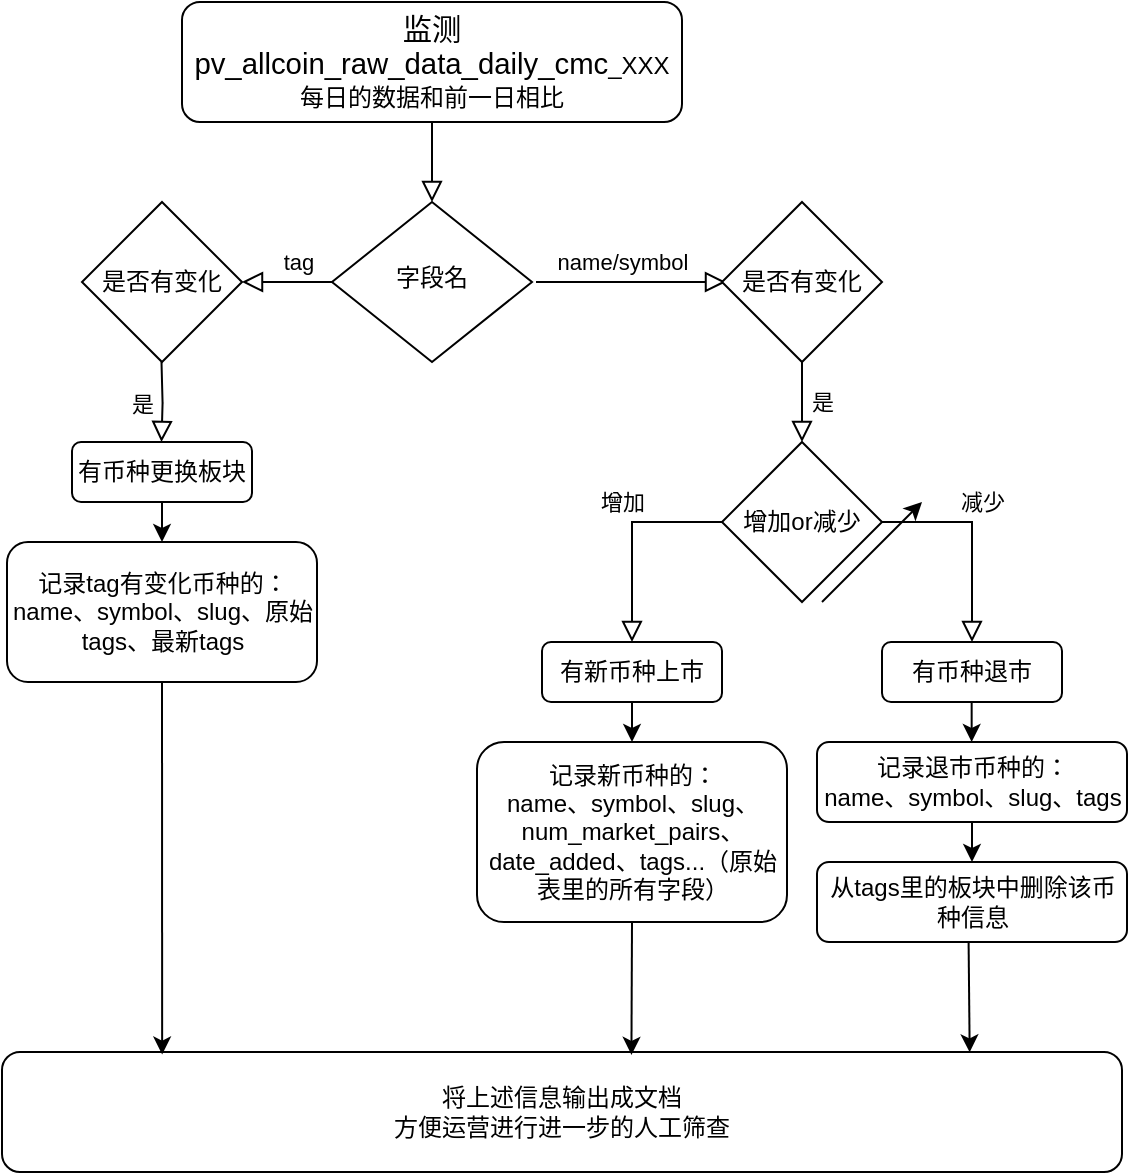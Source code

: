 <mxfile version="24.5.4" type="github">
  <diagram id="C5RBs43oDa-KdzZeNtuy" name="Page-1">
    <mxGraphModel dx="954" dy="590" grid="1" gridSize="10" guides="1" tooltips="1" connect="1" arrows="1" fold="1" page="1" pageScale="1" pageWidth="827" pageHeight="1169" math="0" shadow="0">
      <root>
        <mxCell id="WIyWlLk6GJQsqaUBKTNV-0" />
        <mxCell id="WIyWlLk6GJQsqaUBKTNV-1" parent="WIyWlLk6GJQsqaUBKTNV-0" />
        <mxCell id="WIyWlLk6GJQsqaUBKTNV-2" value="" style="rounded=0;html=1;jettySize=auto;orthogonalLoop=1;fontSize=11;endArrow=block;endFill=0;endSize=8;strokeWidth=1;shadow=0;labelBackgroundColor=none;edgeStyle=orthogonalEdgeStyle;" parent="WIyWlLk6GJQsqaUBKTNV-1" source="WIyWlLk6GJQsqaUBKTNV-3" target="WIyWlLk6GJQsqaUBKTNV-6" edge="1">
          <mxGeometry relative="1" as="geometry" />
        </mxCell>
        <mxCell id="WIyWlLk6GJQsqaUBKTNV-3" value="&lt;span style=&quot;&quot; id=&quot;docs-internal-guid-8fd6931e-7fff-bda2-6103-c849a8ad8529&quot;&gt;&lt;span style=&quot;font-size: 11pt; font-family: Arial, sans-serif; font-variant-ligatures: normal; font-variant-alternates: normal; font-variant-numeric: normal; font-variant-east-asian: normal; font-variant-position: normal; vertical-align: baseline; white-space: pre-wrap;&quot;&gt;监测&lt;/span&gt;&lt;/span&gt;&lt;div&gt;&lt;span style=&quot;&quot;&gt;&lt;span style=&quot;font-size: 11pt; font-family: Arial, sans-serif; font-variant-ligatures: normal; font-variant-alternates: normal; font-variant-numeric: normal; font-variant-east-asian: normal; font-variant-position: normal; vertical-align: baseline; white-space: pre-wrap;&quot;&gt;pv_allcoin_raw_data_daily_cmc&lt;/span&gt;&lt;span style=&quot;font-variant-ligatures: normal; font-variant-alternates: normal; font-variant-numeric: normal; font-variant-east-asian: normal; font-variant-position: normal; vertical-align: baseline; text-wrap: wrap;&quot;&gt;_XXX每日的数据和前一日相比&lt;/span&gt;&lt;/span&gt;&lt;/div&gt;" style="rounded=1;whiteSpace=wrap;html=1;fontSize=12;glass=0;strokeWidth=1;shadow=0;align=center;" parent="WIyWlLk6GJQsqaUBKTNV-1" vertex="1">
          <mxGeometry x="160" y="60" width="250" height="60" as="geometry" />
        </mxCell>
        <mxCell id="WIyWlLk6GJQsqaUBKTNV-5" value="name/symbol" style="edgeStyle=orthogonalEdgeStyle;rounded=0;html=1;jettySize=auto;orthogonalLoop=1;fontSize=11;endArrow=block;endFill=0;endSize=8;strokeWidth=1;shadow=0;labelBackgroundColor=none;" parent="WIyWlLk6GJQsqaUBKTNV-1" edge="1">
          <mxGeometry x="-0.095" y="10" relative="1" as="geometry">
            <mxPoint as="offset" />
            <mxPoint x="337" y="200" as="sourcePoint" />
            <mxPoint x="432" y="200" as="targetPoint" />
          </mxGeometry>
        </mxCell>
        <mxCell id="WIyWlLk6GJQsqaUBKTNV-6" value="字段名" style="rhombus;whiteSpace=wrap;html=1;shadow=0;fontFamily=Helvetica;fontSize=12;align=center;strokeWidth=1;spacing=6;spacingTop=-4;" parent="WIyWlLk6GJQsqaUBKTNV-1" vertex="1">
          <mxGeometry x="235" y="160" width="100" height="80" as="geometry" />
        </mxCell>
        <mxCell id="rjteWfe4-FW4o2zAH2R2-1" value="是否有变化" style="rhombus;whiteSpace=wrap;html=1;" vertex="1" parent="WIyWlLk6GJQsqaUBKTNV-1">
          <mxGeometry x="430" y="160" width="80" height="80" as="geometry" />
        </mxCell>
        <mxCell id="rjteWfe4-FW4o2zAH2R2-2" value="是否有变化" style="rhombus;whiteSpace=wrap;html=1;" vertex="1" parent="WIyWlLk6GJQsqaUBKTNV-1">
          <mxGeometry x="110" y="160" width="80" height="80" as="geometry" />
        </mxCell>
        <mxCell id="rjteWfe4-FW4o2zAH2R2-6" value="tag" style="edgeStyle=orthogonalEdgeStyle;rounded=0;html=1;jettySize=auto;orthogonalLoop=1;fontSize=11;endArrow=block;endFill=0;endSize=8;strokeWidth=1;shadow=0;labelBackgroundColor=none;exitX=0;exitY=0.5;exitDx=0;exitDy=0;entryX=1;entryY=0.5;entryDx=0;entryDy=0;" edge="1" parent="WIyWlLk6GJQsqaUBKTNV-1" source="WIyWlLk6GJQsqaUBKTNV-6" target="rjteWfe4-FW4o2zAH2R2-2">
          <mxGeometry x="-0.231" y="-10" relative="1" as="geometry">
            <mxPoint as="offset" />
            <mxPoint x="345" y="210" as="sourcePoint" />
            <mxPoint x="440" y="210" as="targetPoint" />
          </mxGeometry>
        </mxCell>
        <mxCell id="rjteWfe4-FW4o2zAH2R2-7" value="增加or减少" style="rhombus;whiteSpace=wrap;html=1;" vertex="1" parent="WIyWlLk6GJQsqaUBKTNV-1">
          <mxGeometry x="430" y="280" width="80" height="80" as="geometry" />
        </mxCell>
        <mxCell id="rjteWfe4-FW4o2zAH2R2-8" value="是" style="edgeStyle=orthogonalEdgeStyle;rounded=0;html=1;jettySize=auto;orthogonalLoop=1;fontSize=11;endArrow=block;endFill=0;endSize=8;strokeWidth=1;shadow=0;labelBackgroundColor=none;exitX=0.5;exitY=1;exitDx=0;exitDy=0;entryX=0.5;entryY=0;entryDx=0;entryDy=0;" edge="1" parent="WIyWlLk6GJQsqaUBKTNV-1" source="rjteWfe4-FW4o2zAH2R2-1" target="rjteWfe4-FW4o2zAH2R2-7">
          <mxGeometry y="10" relative="1" as="geometry">
            <mxPoint as="offset" />
            <mxPoint x="345" y="210" as="sourcePoint" />
            <mxPoint x="440" y="210" as="targetPoint" />
          </mxGeometry>
        </mxCell>
        <mxCell id="rjteWfe4-FW4o2zAH2R2-9" value="有新币种上市" style="rounded=1;whiteSpace=wrap;html=1;" vertex="1" parent="WIyWlLk6GJQsqaUBKTNV-1">
          <mxGeometry x="340" y="380" width="90" height="30" as="geometry" />
        </mxCell>
        <mxCell id="rjteWfe4-FW4o2zAH2R2-10" value="有币种退市" style="rounded=1;whiteSpace=wrap;html=1;" vertex="1" parent="WIyWlLk6GJQsqaUBKTNV-1">
          <mxGeometry x="510" y="380" width="90" height="30" as="geometry" />
        </mxCell>
        <mxCell id="rjteWfe4-FW4o2zAH2R2-11" value="记录新币种的：&lt;div&gt;name、symbol、slug、num_market_pairs、date_added、tags...（原始表里的所有字段）&lt;/div&gt;" style="rounded=1;whiteSpace=wrap;html=1;" vertex="1" parent="WIyWlLk6GJQsqaUBKTNV-1">
          <mxGeometry x="307.5" y="430" width="155" height="90" as="geometry" />
        </mxCell>
        <mxCell id="rjteWfe4-FW4o2zAH2R2-24" style="edgeStyle=orthogonalEdgeStyle;rounded=0;orthogonalLoop=1;jettySize=auto;html=1;exitX=0.5;exitY=1;exitDx=0;exitDy=0;entryX=0.5;entryY=0;entryDx=0;entryDy=0;" edge="1" parent="WIyWlLk6GJQsqaUBKTNV-1" source="rjteWfe4-FW4o2zAH2R2-13" target="rjteWfe4-FW4o2zAH2R2-22">
          <mxGeometry relative="1" as="geometry" />
        </mxCell>
        <mxCell id="rjteWfe4-FW4o2zAH2R2-13" value="记录退市币种的：&lt;div&gt;name、symbol、slug、tags&lt;/div&gt;" style="rounded=1;whiteSpace=wrap;html=1;" vertex="1" parent="WIyWlLk6GJQsqaUBKTNV-1">
          <mxGeometry x="477.5" y="430" width="155" height="40" as="geometry" />
        </mxCell>
        <mxCell id="rjteWfe4-FW4o2zAH2R2-14" value="增加" style="edgeStyle=orthogonalEdgeStyle;rounded=0;html=1;jettySize=auto;orthogonalLoop=1;fontSize=11;endArrow=block;endFill=0;endSize=8;strokeWidth=1;shadow=0;labelBackgroundColor=none;exitX=0;exitY=0.5;exitDx=0;exitDy=0;entryX=0.5;entryY=0;entryDx=0;entryDy=0;" edge="1" parent="WIyWlLk6GJQsqaUBKTNV-1" source="rjteWfe4-FW4o2zAH2R2-7" target="rjteWfe4-FW4o2zAH2R2-9">
          <mxGeometry x="-0.143" y="-11" relative="1" as="geometry">
            <mxPoint x="6" y="-10" as="offset" />
            <mxPoint x="347" y="210" as="sourcePoint" />
            <mxPoint x="442" y="210" as="targetPoint" />
          </mxGeometry>
        </mxCell>
        <mxCell id="rjteWfe4-FW4o2zAH2R2-15" value="减少" style="edgeStyle=orthogonalEdgeStyle;rounded=0;html=1;jettySize=auto;orthogonalLoop=1;fontSize=11;endArrow=block;endFill=0;endSize=8;strokeWidth=1;shadow=0;labelBackgroundColor=none;exitX=1;exitY=0.5;exitDx=0;exitDy=0;entryX=0.5;entryY=0;entryDx=0;entryDy=0;" edge="1" parent="WIyWlLk6GJQsqaUBKTNV-1" source="rjteWfe4-FW4o2zAH2R2-7" target="rjteWfe4-FW4o2zAH2R2-10">
          <mxGeometry x="-0.143" y="11" relative="1" as="geometry">
            <mxPoint x="-6" y="-10" as="offset" />
            <mxPoint x="357" y="220" as="sourcePoint" />
            <mxPoint x="452" y="220" as="targetPoint" />
          </mxGeometry>
        </mxCell>
        <mxCell id="rjteWfe4-FW4o2zAH2R2-16" value="" style="endArrow=classic;html=1;rounded=0;exitX=0.5;exitY=1;exitDx=0;exitDy=0;" edge="1" parent="WIyWlLk6GJQsqaUBKTNV-1" source="rjteWfe4-FW4o2zAH2R2-9" target="rjteWfe4-FW4o2zAH2R2-11">
          <mxGeometry width="50" height="50" relative="1" as="geometry">
            <mxPoint x="520" y="350" as="sourcePoint" />
            <mxPoint x="570" y="300" as="targetPoint" />
          </mxGeometry>
        </mxCell>
        <mxCell id="rjteWfe4-FW4o2zAH2R2-17" value="" style="endArrow=classic;html=1;rounded=0;exitX=0.5;exitY=1;exitDx=0;exitDy=0;" edge="1" parent="WIyWlLk6GJQsqaUBKTNV-1">
          <mxGeometry width="50" height="50" relative="1" as="geometry">
            <mxPoint x="554.83" y="410" as="sourcePoint" />
            <mxPoint x="554.83" y="430" as="targetPoint" />
          </mxGeometry>
        </mxCell>
        <mxCell id="rjteWfe4-FW4o2zAH2R2-18" value="是" style="edgeStyle=orthogonalEdgeStyle;rounded=0;html=1;jettySize=auto;orthogonalLoop=1;fontSize=11;endArrow=block;endFill=0;endSize=8;strokeWidth=1;shadow=0;labelBackgroundColor=none;exitX=0.5;exitY=1;exitDx=0;exitDy=0;entryX=0.5;entryY=0;entryDx=0;entryDy=0;" edge="1" parent="WIyWlLk6GJQsqaUBKTNV-1">
          <mxGeometry y="10" relative="1" as="geometry">
            <mxPoint as="offset" />
            <mxPoint x="149.75" y="240" as="sourcePoint" />
            <mxPoint x="149.75" y="280" as="targetPoint" />
          </mxGeometry>
        </mxCell>
        <mxCell id="rjteWfe4-FW4o2zAH2R2-19" value="有币种更换板块" style="rounded=1;whiteSpace=wrap;html=1;" vertex="1" parent="WIyWlLk6GJQsqaUBKTNV-1">
          <mxGeometry x="105" y="280" width="90" height="30" as="geometry" />
        </mxCell>
        <mxCell id="rjteWfe4-FW4o2zAH2R2-20" value="记录tag有变化币种的：&lt;div&gt;name、symbol、slug、原始tags、最新tags&lt;/div&gt;" style="rounded=1;whiteSpace=wrap;html=1;" vertex="1" parent="WIyWlLk6GJQsqaUBKTNV-1">
          <mxGeometry x="72.5" y="330" width="155" height="70" as="geometry" />
        </mxCell>
        <mxCell id="rjteWfe4-FW4o2zAH2R2-21" value="" style="endArrow=classic;html=1;rounded=0;exitX=0.5;exitY=1;exitDx=0;exitDy=0;entryX=0.5;entryY=0;entryDx=0;entryDy=0;" edge="1" parent="WIyWlLk6GJQsqaUBKTNV-1" source="rjteWfe4-FW4o2zAH2R2-19" target="rjteWfe4-FW4o2zAH2R2-20">
          <mxGeometry width="50" height="50" relative="1" as="geometry">
            <mxPoint x="260" y="410" as="sourcePoint" />
            <mxPoint x="310" y="360" as="targetPoint" />
          </mxGeometry>
        </mxCell>
        <mxCell id="rjteWfe4-FW4o2zAH2R2-22" value="从tags里的板块中删除该币种信息" style="rounded=1;whiteSpace=wrap;html=1;" vertex="1" parent="WIyWlLk6GJQsqaUBKTNV-1">
          <mxGeometry x="477.5" y="490" width="155" height="40" as="geometry" />
        </mxCell>
        <mxCell id="rjteWfe4-FW4o2zAH2R2-23" value="" style="endArrow=classic;html=1;rounded=0;" edge="1" parent="WIyWlLk6GJQsqaUBKTNV-1">
          <mxGeometry width="50" height="50" relative="1" as="geometry">
            <mxPoint x="480" y="360" as="sourcePoint" />
            <mxPoint x="530" y="310" as="targetPoint" />
          </mxGeometry>
        </mxCell>
        <mxCell id="rjteWfe4-FW4o2zAH2R2-25" value="将上述信息输出成文档&lt;div&gt;方便运营进行进一步的人工筛查&lt;/div&gt;" style="rounded=1;whiteSpace=wrap;html=1;" vertex="1" parent="WIyWlLk6GJQsqaUBKTNV-1">
          <mxGeometry x="70" y="585" width="560" height="60" as="geometry" />
        </mxCell>
        <mxCell id="rjteWfe4-FW4o2zAH2R2-26" value="" style="endArrow=classic;html=1;rounded=0;exitX=0.5;exitY=1;exitDx=0;exitDy=0;entryX=0.143;entryY=0.021;entryDx=0;entryDy=0;entryPerimeter=0;" edge="1" parent="WIyWlLk6GJQsqaUBKTNV-1" source="rjteWfe4-FW4o2zAH2R2-20" target="rjteWfe4-FW4o2zAH2R2-25">
          <mxGeometry width="50" height="50" relative="1" as="geometry">
            <mxPoint x="460" y="440" as="sourcePoint" />
            <mxPoint x="150" y="580" as="targetPoint" />
          </mxGeometry>
        </mxCell>
        <mxCell id="rjteWfe4-FW4o2zAH2R2-27" value="" style="endArrow=classic;html=1;rounded=0;exitX=0.5;exitY=1;exitDx=0;exitDy=0;entryX=0.562;entryY=0.024;entryDx=0;entryDy=0;entryPerimeter=0;" edge="1" parent="WIyWlLk6GJQsqaUBKTNV-1" source="rjteWfe4-FW4o2zAH2R2-11" target="rjteWfe4-FW4o2zAH2R2-25">
          <mxGeometry width="50" height="50" relative="1" as="geometry">
            <mxPoint x="460" y="440" as="sourcePoint" />
            <mxPoint x="385" y="580" as="targetPoint" />
          </mxGeometry>
        </mxCell>
        <mxCell id="rjteWfe4-FW4o2zAH2R2-28" value="" style="endArrow=classic;html=1;rounded=0;exitX=0.489;exitY=0.99;exitDx=0;exitDy=0;exitPerimeter=0;entryX=0.864;entryY=0.003;entryDx=0;entryDy=0;entryPerimeter=0;" edge="1" parent="WIyWlLk6GJQsqaUBKTNV-1" source="rjteWfe4-FW4o2zAH2R2-22" target="rjteWfe4-FW4o2zAH2R2-25">
          <mxGeometry width="50" height="50" relative="1" as="geometry">
            <mxPoint x="520" y="550" as="sourcePoint" />
            <mxPoint x="570" y="500" as="targetPoint" />
          </mxGeometry>
        </mxCell>
      </root>
    </mxGraphModel>
  </diagram>
</mxfile>
